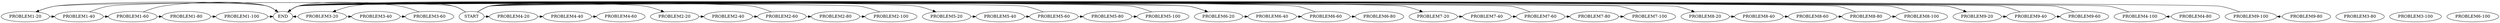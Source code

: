 // DBA1920P2GF
digraph {
	"PROBLEM1-20" [label="PROBLEM1-20"]
	"PROBLEM4-20" [label="PROBLEM4-20"]
	"PROBLEM4-40" [label="PROBLEM4-40"]
	"PROBLEM1-40" [label="PROBLEM1-40"]
	"PROBLEM2-20" [label="PROBLEM2-20"]
	"PROBLEM2-40" [label="PROBLEM2-40"]
	"PROBLEM5-20" [label="PROBLEM5-20"]
	"PROBLEM5-40" [label="PROBLEM5-40"]
	"PROBLEM3-20" [label="PROBLEM3-20"]
	"PROBLEM3-40" [label="PROBLEM3-40"]
	"PROBLEM1-60" [label="PROBLEM1-60"]
	"PROBLEM1-80" [label="PROBLEM1-80"]
	"PROBLEM1-100" [label="PROBLEM1-100"]
	"PROBLEM2-60" [label="PROBLEM2-60"]
	"PROBLEM2-80" [label="PROBLEM2-80"]
	"PROBLEM2-100" [label="PROBLEM2-100"]
	"PROBLEM3-60" [label="PROBLEM3-60"]
	"PROBLEM4-60" [label="PROBLEM4-60"]
	"PROBLEM5-60" [label="PROBLEM5-60"]
	"PROBLEM5-80" [label="PROBLEM5-80"]
	"PROBLEM5-100" [label="PROBLEM5-100"]
	"PROBLEM3-80" [label="PROBLEM3-80"]
	"PROBLEM3-100" [label="PROBLEM3-100"]
	"PROBLEM4-80" [label="PROBLEM4-80"]
	"PROBLEM4-100" [label="PROBLEM4-100"]
	"PROBLEM6-20" [label="PROBLEM6-20"]
	"PROBLEM6-40" [label="PROBLEM6-40"]
	"PROBLEM6-60" [label="PROBLEM6-60"]
	"PROBLEM7-20" [label="PROBLEM7-20"]
	"PROBLEM7-40" [label="PROBLEM7-40"]
	"PROBLEM8-20" [label="PROBLEM8-20"]
	"PROBLEM8-40" [label="PROBLEM8-40"]
	"PROBLEM8-60" [label="PROBLEM8-60"]
	"PROBLEM8-80" [label="PROBLEM8-80"]
	"PROBLEM9-20" [label="PROBLEM9-20"]
	"PROBLEM9-40" [label="PROBLEM9-40"]
	"PROBLEM7-60" [label="PROBLEM7-60"]
	"PROBLEM6-80" [label="PROBLEM6-80"]
	"PROBLEM6-100" [label="PROBLEM6-100"]
	"PROBLEM7-80" [label="PROBLEM7-80"]
	"PROBLEM7-100" [label="PROBLEM7-100"]
	"PROBLEM8-100" [label="PROBLEM8-100"]
	"PROBLEM9-60" [label="PROBLEM9-60"]
	"PROBLEM9-80" [label="PROBLEM9-80"]
	"PROBLEM9-100" [label="PROBLEM9-100"]
	START [label=START]
	END [label=END]
	"PROBLEM1-20" -> "PROBLEM1-40" [constraint=false]
	"PROBLEM1-20" -> END [constraint=false]
	"PROBLEM4-20" -> "PROBLEM4-40" [constraint=false]
	"PROBLEM4-40" -> "PROBLEM4-60" [constraint=false]
	"PROBLEM1-40" -> "PROBLEM1-60" [constraint=false]
	"PROBLEM1-40" -> END [constraint=false]
	"PROBLEM2-20" -> "PROBLEM2-40" [constraint=false]
	"PROBLEM2-40" -> "PROBLEM2-60" [constraint=false]
	"PROBLEM5-20" -> "PROBLEM5-40" [constraint=false]
	"PROBLEM5-40" -> "PROBLEM5-60" [constraint=false]
	"PROBLEM3-20" -> "PROBLEM3-40" [constraint=false]
	"PROBLEM3-20" -> END [constraint=false]
	"PROBLEM3-40" -> "PROBLEM3-60" [constraint=false]
	"PROBLEM1-60" -> "PROBLEM1-80" [constraint=false]
	"PROBLEM1-60" -> END [constraint=false]
	"PROBLEM1-80" -> "PROBLEM1-100" [constraint=false]
	"PROBLEM1-100" -> END [constraint=false]
	"PROBLEM2-60" -> "PROBLEM2-80" [constraint=false]
	"PROBLEM2-60" -> END [constraint=false]
	"PROBLEM2-80" -> "PROBLEM2-100" [constraint=false]
	"PROBLEM2-100" -> END [constraint=false]
	"PROBLEM3-60" -> END [constraint=false]
	"PROBLEM5-60" -> "PROBLEM5-80" [constraint=false]
	"PROBLEM5-60" -> END [constraint=false]
	"PROBLEM5-80" -> "PROBLEM5-100" [constraint=false]
	"PROBLEM5-100" -> END [constraint=false]
	"PROBLEM4-80" -> "PROBLEM4-100" [constraint=false]
	"PROBLEM4-100" -> END [constraint=false]
	"PROBLEM6-20" -> "PROBLEM6-40" [constraint=false]
	"PROBLEM6-20" -> END [constraint=false]
	"PROBLEM6-40" -> "PROBLEM6-60" [constraint=false]
	"PROBLEM6-60" -> "PROBLEM6-80" [constraint=false]
	"PROBLEM6-60" -> END [constraint=false]
	"PROBLEM7-20" -> "PROBLEM7-40" [constraint=false]
	"PROBLEM7-40" -> "PROBLEM7-60" [constraint=false]
	"PROBLEM8-20" -> "PROBLEM8-40" [constraint=false]
	"PROBLEM8-40" -> "PROBLEM8-60" [constraint=false]
	"PROBLEM8-60" -> "PROBLEM8-80" [constraint=false]
	"PROBLEM8-80" -> "PROBLEM8-100" [constraint=false]
	"PROBLEM8-80" -> END [constraint=false]
	"PROBLEM9-20" -> "PROBLEM9-40" [constraint=false]
	"PROBLEM9-20" -> END [constraint=false]
	"PROBLEM9-40" -> "PROBLEM9-60" [constraint=false]
	"PROBLEM9-40" -> END [constraint=false]
	"PROBLEM7-60" -> "PROBLEM7-80" [constraint=false]
	"PROBLEM7-60" -> END [constraint=false]
	"PROBLEM7-80" -> "PROBLEM7-100" [constraint=false]
	"PROBLEM7-100" -> END [constraint=false]
	"PROBLEM8-100" -> END [constraint=false]
	"PROBLEM9-60" -> END [constraint=false]
	"PROBLEM9-80" -> "PROBLEM9-100" [constraint=false]
	"PROBLEM9-100" -> END [constraint=false]
	START -> "PROBLEM1-20" [constraint=false]
	START -> "PROBLEM4-20" [constraint=false]
	START -> "PROBLEM2-20" [constraint=false]
	START -> "PROBLEM5-20" [constraint=false]
	START -> "PROBLEM3-20" [constraint=false]
	START -> "PROBLEM6-20" [constraint=false]
	START -> "PROBLEM7-20" [constraint=false]
	START -> "PROBLEM8-20" [constraint=false]
	START -> "PROBLEM9-20" [constraint=false]
}
